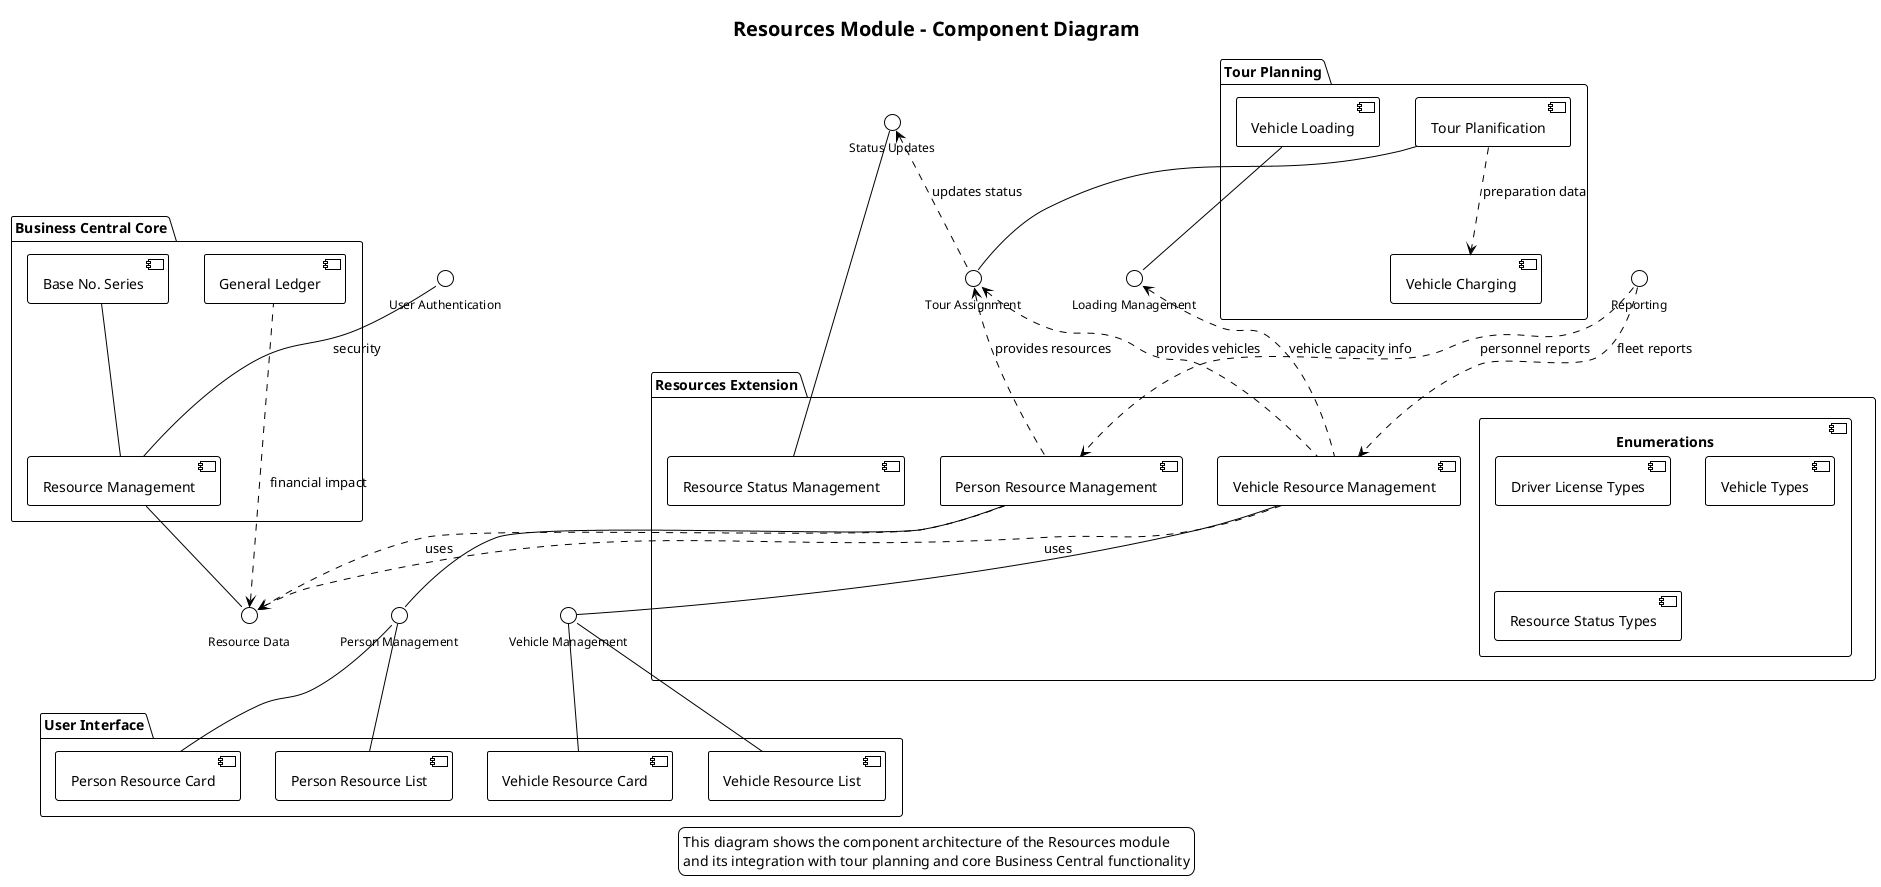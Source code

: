 @startuml Resources Component Diagram
!theme plain
skinparam pageFormat A4
skinparam pageOrientation portrait
skinparam componentFontSize 14
skinparam interfaceFontSize 12
skinparam titleFontSize 20
skinparam legendFontSize 14

title Resources Module - Component Diagram

package "Business Central Core" {
  [Resource Management] as ResCore
  [General Ledger] as GL
  [Base No. Series] as NoSeries
}

package "Resources Extension" {
  [Person Resource Management] as PRM
  [Vehicle Resource Management] as VRM
  [Resource Status Management] as RSM
  
  component [Enumerations] {
    [Driver License Types]
    [Vehicle Types]
    [Resource Status Types]
  }
}

package "Tour Planning" {
  [Tour Planification] as TP
  [Vehicle Loading] as VL
  [Vehicle Charging] as VC
}

package "User Interface" {
  [Person Resource Card] as PRC
  [Person Resource List] as PRL
  [Vehicle Resource Card] as VRC
  [Vehicle Resource List] as VRL
}

' Interfaces
interface "Resource Data" as IResData
interface "Person Management" as IPerson
interface "Vehicle Management" as IVehicle
interface "Status Updates" as IStatus
interface "Tour Assignment" as ITourAssign
interface "Loading Management" as ILoading

' External interfaces
interface "User Authentication" as IAuth
interface "Reporting" as IReport

' Core Connections
ResCore -- IResData
NoSeries -- ResCore

' Extensions
PRM -- IPerson
VRM -- IVehicle
RSM -- IStatus

' UI Connections
IPerson -- PRC
IPerson -- PRL
IVehicle -- VRC
IVehicle -- VRL

' Relationships between components
PRM ..> IResData : uses
VRM ..> IResData : uses
IResData <.. GL : financial impact

' Tour-related connections
TP -- ITourAssign
VL -- ILoading
ITourAssign <.. PRM : provides resources
ITourAssign <.. VRM : provides vehicles
ILoading <.. VRM : vehicle capacity info

IStatus <.. ITourAssign : updates status
TP ..> VC : preparation data

' Additional connections
IAuth -- ResCore : security
IReport ..> PRM : personnel reports
IReport ..> VRM : fleet reports

legend
  This diagram shows the component architecture of the Resources module
  and its integration with tour planning and core Business Central functionality
end legend

@enduml 